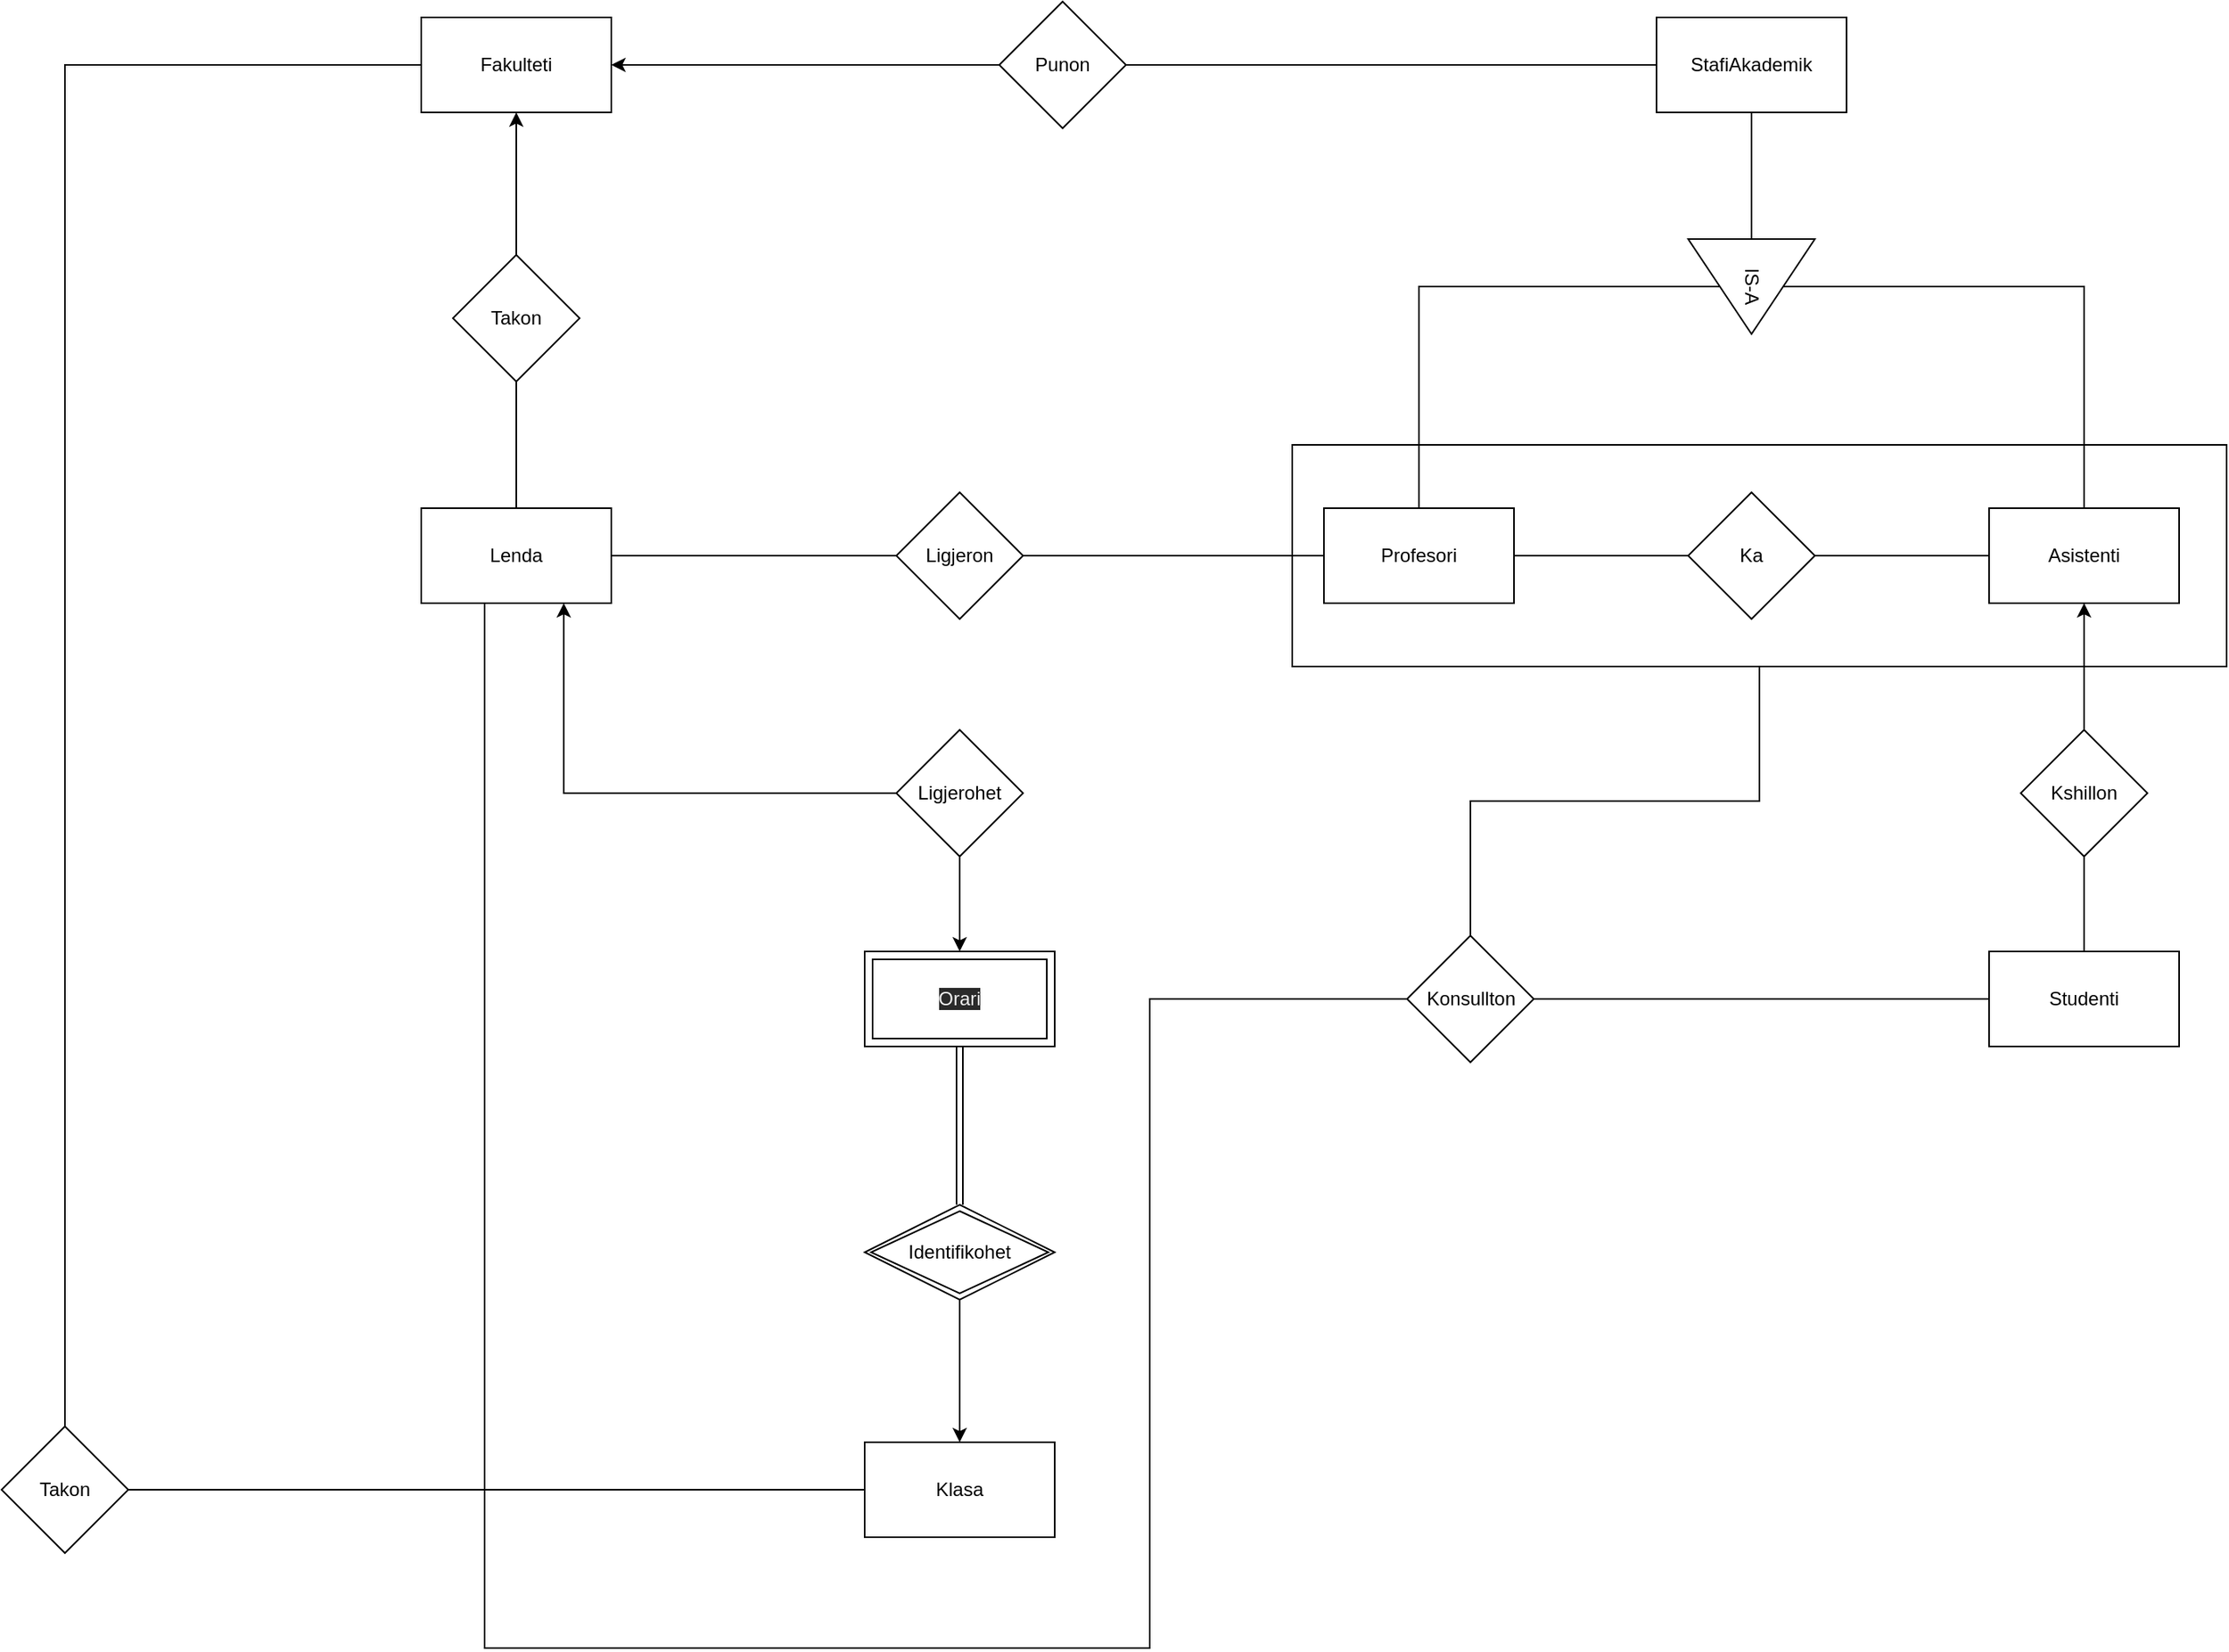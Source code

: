 <mxfile version="13.9.9" type="device"><diagram id="t83XrcG2m101zIFRl701" name="1"><mxGraphModel dx="2067" dy="1806" grid="1" gridSize="10" guides="1" tooltips="1" connect="1" arrows="1" fold="1" page="1" pageScale="1" pageWidth="850" pageHeight="1100" math="0" shadow="0"><root><mxCell id="0"/><mxCell id="1" parent="0"/><mxCell id="uHJ8hLwAs6Tjj8xZ97oO-48" style="edgeStyle=orthogonalEdgeStyle;rounded=0;orthogonalLoop=1;jettySize=auto;html=1;entryX=0.5;entryY=0;entryDx=0;entryDy=0;endArrow=none;endFill=0;" edge="1" parent="1" source="uHJ8hLwAs6Tjj8xZ97oO-46" target="uHJ8hLwAs6Tjj8xZ97oO-21"><mxGeometry relative="1" as="geometry"/></mxCell><mxCell id="uHJ8hLwAs6Tjj8xZ97oO-46" value="" style="rounded=0;whiteSpace=wrap;html=1;" vertex="1" parent="1"><mxGeometry x="390" y="210" width="590" height="140" as="geometry"/></mxCell><mxCell id="uHJ8hLwAs6Tjj8xZ97oO-47" style="edgeStyle=orthogonalEdgeStyle;rounded=0;orthogonalLoop=1;jettySize=auto;html=1;endArrow=none;endFill=0;" edge="1" parent="1" source="uHJ8hLwAs6Tjj8xZ97oO-6"><mxGeometry relative="1" as="geometry"><mxPoint x="300" y="330" as="sourcePoint"/><mxPoint x="500" y="560" as="targetPoint"/><Array as="points"><mxPoint x="-120" y="970"/><mxPoint x="300" y="970"/><mxPoint x="300" y="560"/></Array></mxGeometry></mxCell><mxCell id="uHJ8hLwAs6Tjj8xZ97oO-2" value="Fakulteti" style="rounded=0;whiteSpace=wrap;html=1;" vertex="1" parent="1"><mxGeometry x="-160" y="-60" width="120" height="60" as="geometry"/></mxCell><mxCell id="uHJ8hLwAs6Tjj8xZ97oO-3" value="StafiAkademik" style="rounded=0;whiteSpace=wrap;html=1;" vertex="1" parent="1"><mxGeometry x="620" y="-60" width="120" height="60" as="geometry"/></mxCell><mxCell id="uHJ8hLwAs6Tjj8xZ97oO-4" value="Profesori" style="rounded=0;whiteSpace=wrap;html=1;" vertex="1" parent="1"><mxGeometry x="410" y="250" width="120" height="60" as="geometry"/></mxCell><mxCell id="uHJ8hLwAs6Tjj8xZ97oO-5" value="Asistenti" style="rounded=0;whiteSpace=wrap;html=1;" vertex="1" parent="1"><mxGeometry x="830" y="250" width="120" height="60" as="geometry"/></mxCell><mxCell id="uHJ8hLwAs6Tjj8xZ97oO-6" value="Lenda" style="rounded=0;whiteSpace=wrap;html=1;" vertex="1" parent="1"><mxGeometry x="-160" y="250" width="120" height="60" as="geometry"/></mxCell><mxCell id="uHJ8hLwAs6Tjj8xZ97oO-49" style="edgeStyle=orthogonalEdgeStyle;rounded=0;orthogonalLoop=1;jettySize=auto;html=1;entryX=1;entryY=0.5;entryDx=0;entryDy=0;endArrow=none;endFill=0;" edge="1" parent="1" source="uHJ8hLwAs6Tjj8xZ97oO-7" target="uHJ8hLwAs6Tjj8xZ97oO-21"><mxGeometry relative="1" as="geometry"/></mxCell><mxCell id="uHJ8hLwAs6Tjj8xZ97oO-7" value="Studenti" style="rounded=0;whiteSpace=wrap;html=1;" vertex="1" parent="1"><mxGeometry x="830" y="530" width="120" height="60" as="geometry"/></mxCell><mxCell id="uHJ8hLwAs6Tjj8xZ97oO-25" style="edgeStyle=orthogonalEdgeStyle;rounded=0;orthogonalLoop=1;jettySize=auto;html=1;endArrow=classic;endFill=1;" edge="1" parent="1" source="uHJ8hLwAs6Tjj8xZ97oO-9" target="uHJ8hLwAs6Tjj8xZ97oO-2"><mxGeometry relative="1" as="geometry"/></mxCell><mxCell id="uHJ8hLwAs6Tjj8xZ97oO-26" style="edgeStyle=orthogonalEdgeStyle;rounded=0;orthogonalLoop=1;jettySize=auto;html=1;endArrow=none;endFill=0;" edge="1" parent="1" source="uHJ8hLwAs6Tjj8xZ97oO-9" target="uHJ8hLwAs6Tjj8xZ97oO-3"><mxGeometry relative="1" as="geometry"/></mxCell><mxCell id="uHJ8hLwAs6Tjj8xZ97oO-9" value="Punon" style="rhombus;whiteSpace=wrap;html=1;" vertex="1" parent="1"><mxGeometry x="205" y="-70" width="80" height="80" as="geometry"/></mxCell><mxCell id="uHJ8hLwAs6Tjj8xZ97oO-22" style="edgeStyle=orthogonalEdgeStyle;rounded=0;orthogonalLoop=1;jettySize=auto;html=1;endArrow=none;endFill=0;" edge="1" parent="1" source="uHJ8hLwAs6Tjj8xZ97oO-11" target="uHJ8hLwAs6Tjj8xZ97oO-4"><mxGeometry relative="1" as="geometry"/></mxCell><mxCell id="uHJ8hLwAs6Tjj8xZ97oO-23" style="edgeStyle=orthogonalEdgeStyle;rounded=0;orthogonalLoop=1;jettySize=auto;html=1;endArrow=none;endFill=0;" edge="1" parent="1" source="uHJ8hLwAs6Tjj8xZ97oO-11" target="uHJ8hLwAs6Tjj8xZ97oO-5"><mxGeometry relative="1" as="geometry"/></mxCell><mxCell id="uHJ8hLwAs6Tjj8xZ97oO-24" style="edgeStyle=orthogonalEdgeStyle;rounded=0;orthogonalLoop=1;jettySize=auto;html=1;endArrow=none;endFill=0;" edge="1" parent="1" source="uHJ8hLwAs6Tjj8xZ97oO-11" target="uHJ8hLwAs6Tjj8xZ97oO-3"><mxGeometry relative="1" as="geometry"/></mxCell><mxCell id="uHJ8hLwAs6Tjj8xZ97oO-11" value="IS-A" style="triangle;whiteSpace=wrap;html=1;rotation=90;" vertex="1" parent="1"><mxGeometry x="650" y="70" width="60" height="80" as="geometry"/></mxCell><mxCell id="uHJ8hLwAs6Tjj8xZ97oO-27" style="edgeStyle=orthogonalEdgeStyle;rounded=0;orthogonalLoop=1;jettySize=auto;html=1;endArrow=none;endFill=0;" edge="1" parent="1" source="uHJ8hLwAs6Tjj8xZ97oO-12" target="uHJ8hLwAs6Tjj8xZ97oO-4"><mxGeometry relative="1" as="geometry"/></mxCell><mxCell id="uHJ8hLwAs6Tjj8xZ97oO-28" style="edgeStyle=orthogonalEdgeStyle;rounded=0;orthogonalLoop=1;jettySize=auto;html=1;endArrow=none;endFill=0;" edge="1" parent="1" source="uHJ8hLwAs6Tjj8xZ97oO-12" target="uHJ8hLwAs6Tjj8xZ97oO-6"><mxGeometry relative="1" as="geometry"/></mxCell><mxCell id="uHJ8hLwAs6Tjj8xZ97oO-12" value="Ligjeron" style="rhombus;whiteSpace=wrap;html=1;" vertex="1" parent="1"><mxGeometry x="140" y="240" width="80" height="80" as="geometry"/></mxCell><mxCell id="uHJ8hLwAs6Tjj8xZ97oO-30" style="edgeStyle=orthogonalEdgeStyle;rounded=0;orthogonalLoop=1;jettySize=auto;html=1;endArrow=none;endFill=0;" edge="1" parent="1" source="uHJ8hLwAs6Tjj8xZ97oO-13" target="uHJ8hLwAs6Tjj8xZ97oO-5"><mxGeometry relative="1" as="geometry"/></mxCell><mxCell id="uHJ8hLwAs6Tjj8xZ97oO-31" style="edgeStyle=orthogonalEdgeStyle;rounded=0;orthogonalLoop=1;jettySize=auto;html=1;endArrow=none;endFill=0;" edge="1" parent="1" source="uHJ8hLwAs6Tjj8xZ97oO-13" target="uHJ8hLwAs6Tjj8xZ97oO-7"><mxGeometry relative="1" as="geometry"/></mxCell><mxCell id="uHJ8hLwAs6Tjj8xZ97oO-32" value="" style="edgeStyle=orthogonalEdgeStyle;rounded=0;orthogonalLoop=1;jettySize=auto;html=1;endArrow=classic;endFill=1;" edge="1" parent="1" source="uHJ8hLwAs6Tjj8xZ97oO-13" target="uHJ8hLwAs6Tjj8xZ97oO-5"><mxGeometry relative="1" as="geometry"/></mxCell><mxCell id="uHJ8hLwAs6Tjj8xZ97oO-13" value="Kshillon" style="rhombus;whiteSpace=wrap;html=1;" vertex="1" parent="1"><mxGeometry x="850" y="390" width="80" height="80" as="geometry"/></mxCell><mxCell id="uHJ8hLwAs6Tjj8xZ97oO-33" style="edgeStyle=orthogonalEdgeStyle;rounded=0;orthogonalLoop=1;jettySize=auto;html=1;endArrow=none;endFill=0;" edge="1" parent="1" source="uHJ8hLwAs6Tjj8xZ97oO-15" target="uHJ8hLwAs6Tjj8xZ97oO-5"><mxGeometry relative="1" as="geometry"/></mxCell><mxCell id="uHJ8hLwAs6Tjj8xZ97oO-34" style="edgeStyle=orthogonalEdgeStyle;rounded=0;orthogonalLoop=1;jettySize=auto;html=1;endArrow=none;endFill=0;" edge="1" parent="1" source="uHJ8hLwAs6Tjj8xZ97oO-15" target="uHJ8hLwAs6Tjj8xZ97oO-4"><mxGeometry relative="1" as="geometry"/></mxCell><mxCell id="uHJ8hLwAs6Tjj8xZ97oO-15" value="Ka" style="rhombus;whiteSpace=wrap;html=1;" vertex="1" parent="1"><mxGeometry x="640" y="240" width="80" height="80" as="geometry"/></mxCell><mxCell id="uHJ8hLwAs6Tjj8xZ97oO-35" style="edgeStyle=orthogonalEdgeStyle;rounded=0;orthogonalLoop=1;jettySize=auto;html=1;endArrow=classic;endFill=1;" edge="1" parent="1" source="uHJ8hLwAs6Tjj8xZ97oO-16" target="uHJ8hLwAs6Tjj8xZ97oO-2"><mxGeometry relative="1" as="geometry"/></mxCell><mxCell id="uHJ8hLwAs6Tjj8xZ97oO-36" style="edgeStyle=orthogonalEdgeStyle;rounded=0;orthogonalLoop=1;jettySize=auto;html=1;endArrow=none;endFill=0;" edge="1" parent="1" source="uHJ8hLwAs6Tjj8xZ97oO-16" target="uHJ8hLwAs6Tjj8xZ97oO-6"><mxGeometry relative="1" as="geometry"/></mxCell><mxCell id="uHJ8hLwAs6Tjj8xZ97oO-16" value="Takon" style="rhombus;whiteSpace=wrap;html=1;" vertex="1" parent="1"><mxGeometry x="-140" y="90" width="80" height="80" as="geometry"/></mxCell><mxCell id="uHJ8hLwAs6Tjj8xZ97oO-18" value="&#10;&#10;&lt;span style=&quot;color: rgb(240, 240, 240); font-family: helvetica; font-size: 12px; font-style: normal; font-weight: 400; letter-spacing: normal; text-align: center; text-indent: 0px; text-transform: none; word-spacing: 0px; background-color: rgb(42, 42, 42); display: inline; float: none;&quot;&gt;Orari&lt;/span&gt;&#10;&#10;" style="shape=ext;margin=3;double=1;whiteSpace=wrap;html=1;align=center;" vertex="1" parent="1"><mxGeometry x="120" y="530" width="120" height="60" as="geometry"/></mxCell><mxCell id="uHJ8hLwAs6Tjj8xZ97oO-19" value="Klasa" style="rounded=0;whiteSpace=wrap;html=1;" vertex="1" parent="1"><mxGeometry x="120" y="840" width="120" height="60" as="geometry"/></mxCell><mxCell id="uHJ8hLwAs6Tjj8xZ97oO-44" style="edgeStyle=orthogonalEdgeStyle;rounded=0;orthogonalLoop=1;jettySize=auto;html=1;endArrow=none;endFill=0;" edge="1" parent="1" source="uHJ8hLwAs6Tjj8xZ97oO-20" target="uHJ8hLwAs6Tjj8xZ97oO-19"><mxGeometry relative="1" as="geometry"/></mxCell><mxCell id="uHJ8hLwAs6Tjj8xZ97oO-45" style="edgeStyle=orthogonalEdgeStyle;rounded=0;orthogonalLoop=1;jettySize=auto;html=1;entryX=0;entryY=0.5;entryDx=0;entryDy=0;endArrow=none;endFill=0;" edge="1" parent="1" source="uHJ8hLwAs6Tjj8xZ97oO-20" target="uHJ8hLwAs6Tjj8xZ97oO-2"><mxGeometry relative="1" as="geometry"><Array as="points"><mxPoint x="-385" y="-30"/></Array></mxGeometry></mxCell><mxCell id="uHJ8hLwAs6Tjj8xZ97oO-20" value="Takon" style="rhombus;whiteSpace=wrap;html=1;" vertex="1" parent="1"><mxGeometry x="-425" y="830" width="80" height="80" as="geometry"/></mxCell><mxCell id="uHJ8hLwAs6Tjj8xZ97oO-21" value="Konsullton" style="rhombus;whiteSpace=wrap;html=1;" vertex="1" parent="1"><mxGeometry x="462.5" y="520" width="80" height="80" as="geometry"/></mxCell><mxCell id="uHJ8hLwAs6Tjj8xZ97oO-39" style="edgeStyle=orthogonalEdgeStyle;rounded=0;orthogonalLoop=1;jettySize=auto;html=1;endArrow=classic;endFill=1;entryX=0.75;entryY=1;entryDx=0;entryDy=0;" edge="1" parent="1" source="uHJ8hLwAs6Tjj8xZ97oO-38" target="uHJ8hLwAs6Tjj8xZ97oO-6"><mxGeometry relative="1" as="geometry"><mxPoint x="180" y="330" as="targetPoint"/></mxGeometry></mxCell><mxCell id="uHJ8hLwAs6Tjj8xZ97oO-40" style="edgeStyle=orthogonalEdgeStyle;rounded=0;orthogonalLoop=1;jettySize=auto;html=1;endArrow=classic;endFill=1;" edge="1" parent="1" source="uHJ8hLwAs6Tjj8xZ97oO-38" target="uHJ8hLwAs6Tjj8xZ97oO-18"><mxGeometry relative="1" as="geometry"/></mxCell><mxCell id="uHJ8hLwAs6Tjj8xZ97oO-38" value="Ligjerohet" style="rhombus;whiteSpace=wrap;html=1;" vertex="1" parent="1"><mxGeometry x="140" y="390" width="80" height="80" as="geometry"/></mxCell><mxCell id="uHJ8hLwAs6Tjj8xZ97oO-42" style="edgeStyle=orthogonalEdgeStyle;rounded=0;orthogonalLoop=1;jettySize=auto;html=1;endArrow=classic;endFill=1;shape=link;" edge="1" parent="1" source="uHJ8hLwAs6Tjj8xZ97oO-41" target="uHJ8hLwAs6Tjj8xZ97oO-18"><mxGeometry relative="1" as="geometry"/></mxCell><mxCell id="uHJ8hLwAs6Tjj8xZ97oO-43" style="edgeStyle=orthogonalEdgeStyle;rounded=0;orthogonalLoop=1;jettySize=auto;html=1;endArrow=classic;endFill=1;" edge="1" parent="1" source="uHJ8hLwAs6Tjj8xZ97oO-41" target="uHJ8hLwAs6Tjj8xZ97oO-19"><mxGeometry relative="1" as="geometry"/></mxCell><mxCell id="uHJ8hLwAs6Tjj8xZ97oO-41" value="Identifikohet" style="shape=rhombus;double=1;perimeter=rhombusPerimeter;whiteSpace=wrap;html=1;align=center;" vertex="1" parent="1"><mxGeometry x="120" y="690" width="120" height="60" as="geometry"/></mxCell></root></mxGraphModel></diagram></mxfile>